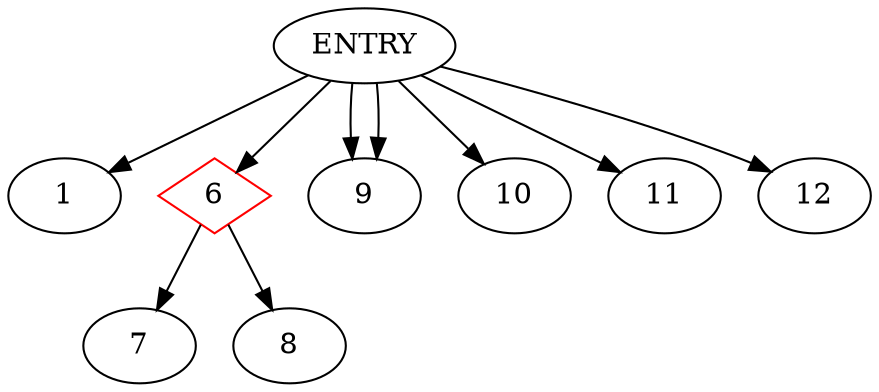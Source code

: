digraph CDG {
ENTRY -> 1
6 [shape=diamond, color=red]
ENTRY -> 6
6-> 7
6-> 8
ENTRY -> 9
ENTRY -> 9
ENTRY -> 10
ENTRY -> 11
ENTRY -> 12
}


